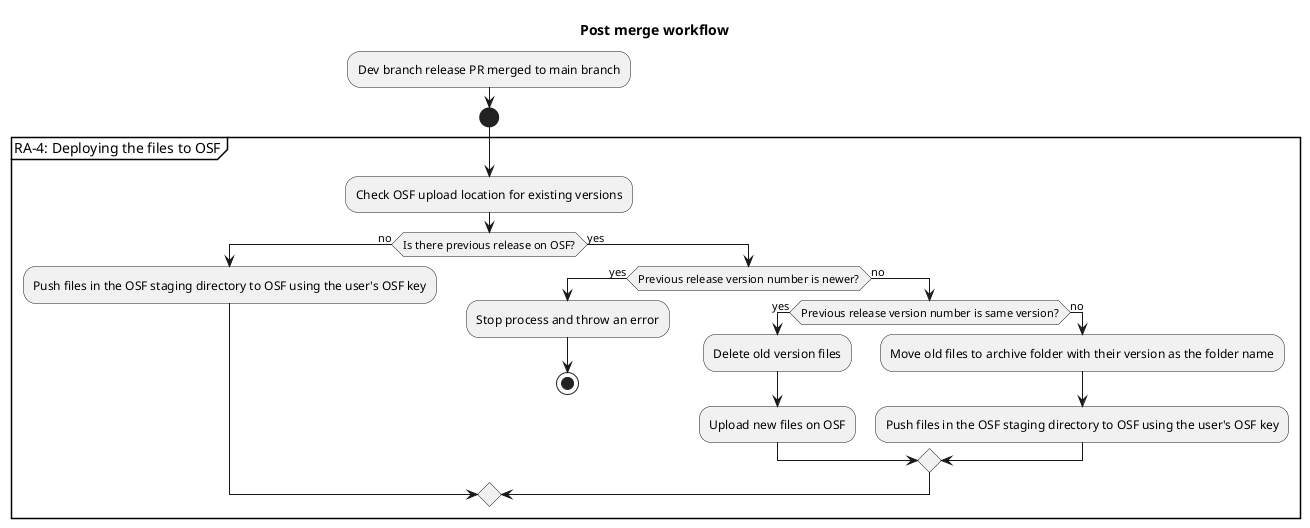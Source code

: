 @startuml
title Post merge workflow
:Dev branch release PR merged to main branch;
start
group RA-4: Deploying the files to OSF
    :Check OSF upload location for existing versions;
    if (Is there previous release on OSF?) then (no)
        :Push files in the OSF staging directory to OSF using the user's OSF key;
    else (yes)
        if (Previous release version number is newer?) then (yes)
            :Stop process and throw an error;
            stop
        else (no)
            if (Previous release version number is same version?) then (yes)
                :Delete old version files;
                :Upload new files on OSF;
            else (no)
                :Move old files to archive folder with their version as the folder name;
                :Push files in the OSF staging directory to OSF using the user's OSF key;
            endif
        endif
    endif
end group
@enduml